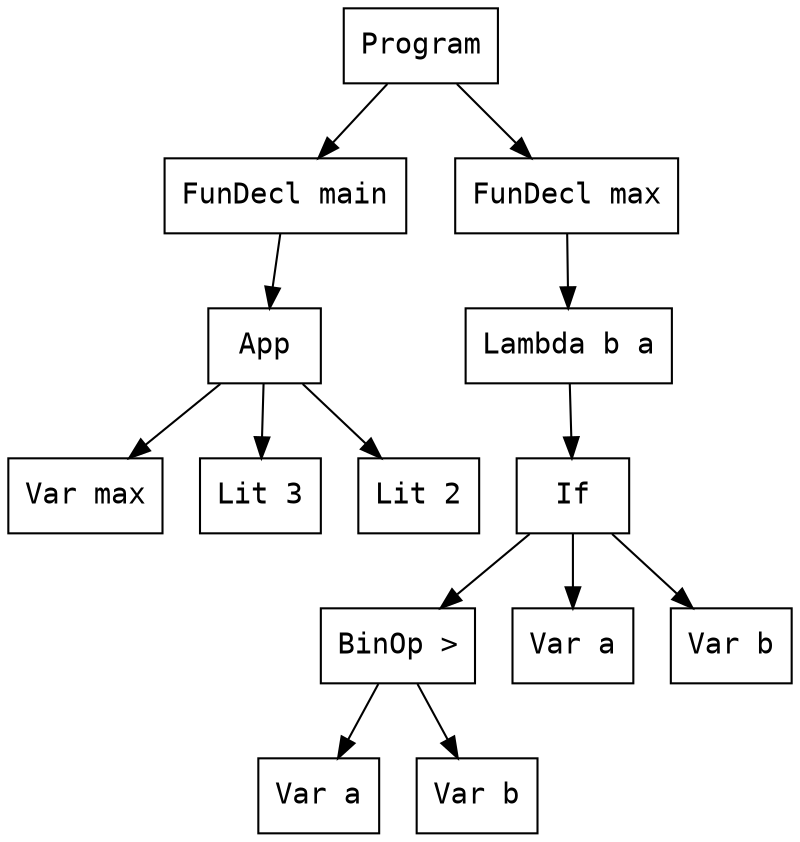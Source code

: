 digraph AST {
  rankdir=TB;
  node [shape=box,fontname="monospace"];
  0 [shape=box,label="Program"];
  1 [shape=box,label="FunDecl main"];
  2 [shape=box,label="App"];
  3 [shape=box,label="Var max"];
  2 -> 3;
  4 [shape=box,label="Lit 3"];
  2 -> 4;
  5 [shape=box,label="Lit 2"];
  2 -> 5;
  1 -> 2;
  0 -> 1;
  6 [shape=box,label="FunDecl max"];
  7 [shape=box,label="Lambda b a"];
  8 [shape=box,label="If"];
  9 [shape=box,label="BinOp >"];
  10 [shape=box,label="Var a"];
  9 -> 10;
  11 [shape=box,label="Var b"];
  9 -> 11;
  8 -> 9;
  12 [shape=box,label="Var a"];
  8 -> 12;
  13 [shape=box,label="Var b"];
  8 -> 13;
  7 -> 8;
  6 -> 7;
  0 -> 6;
}
